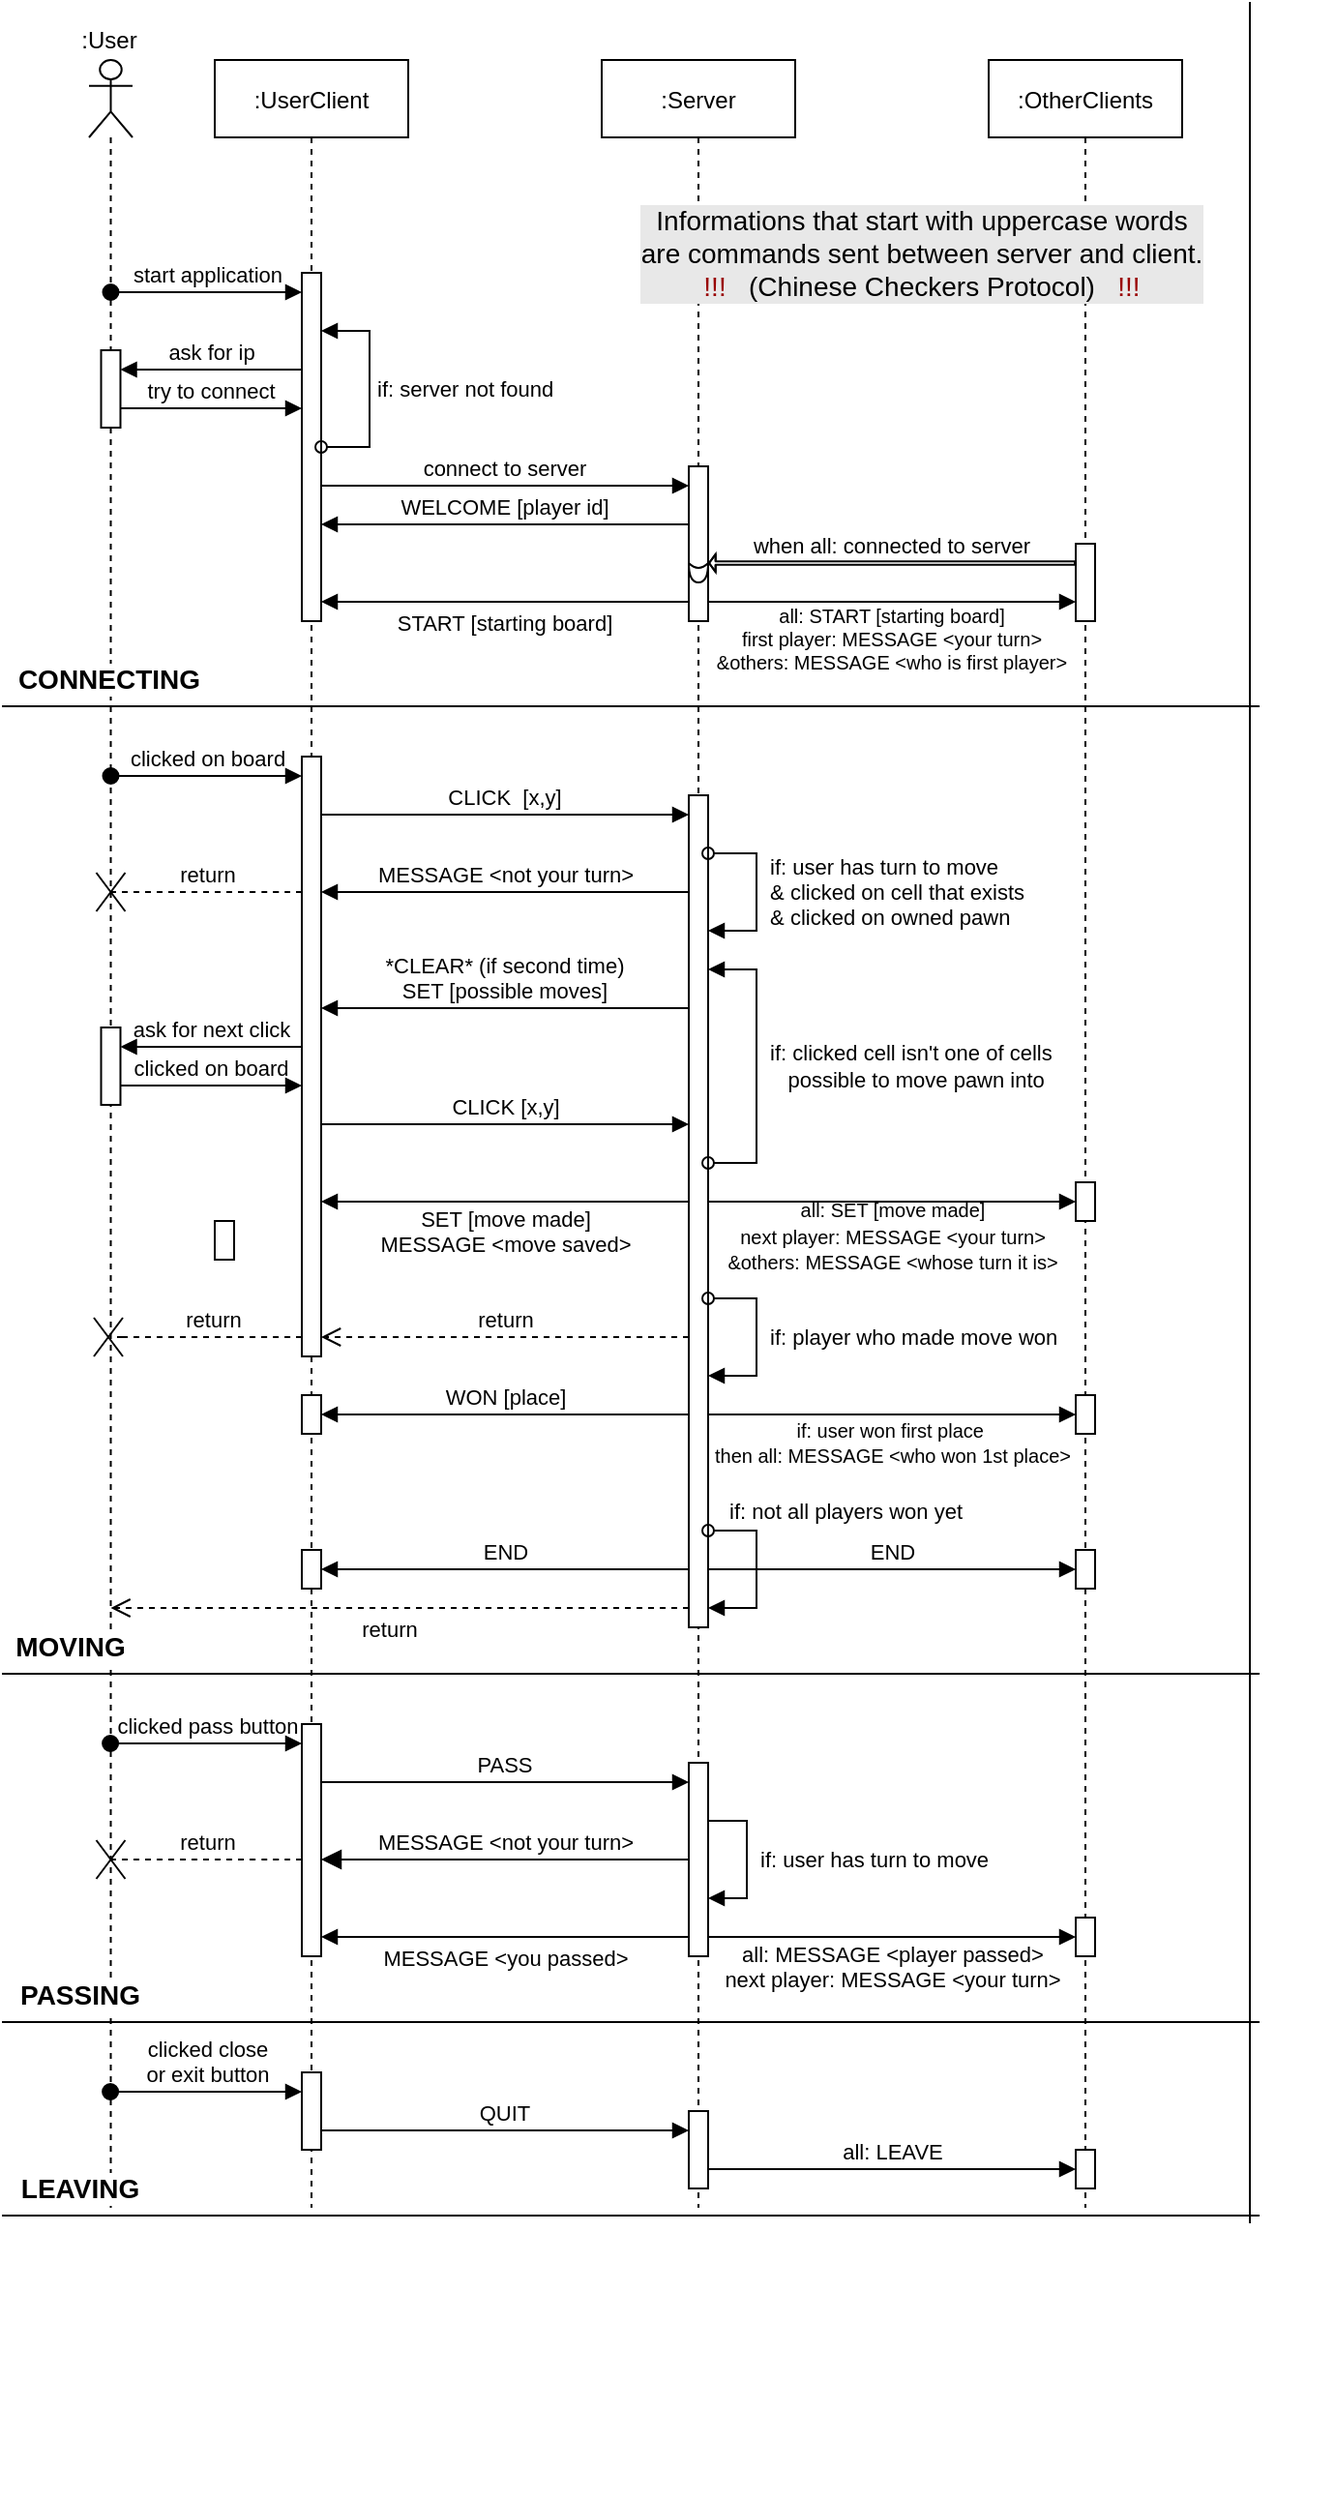 <mxfile version="14.1.9" type="device"><diagram id="kgpKYQtTHZ0yAKxKKP6v" name="Diagram"><mxGraphModel dx="1038" dy="548" grid="1" gridSize="10" guides="1" tooltips="1" connect="1" arrows="1" fold="1" page="1" pageScale="1" pageWidth="850" pageHeight="1100" math="0" shadow="0"><root><mxCell id="0"/><mxCell id="1" parent="0"/><mxCell id="3nuBFxr9cyL0pnOWT2aG-1" value=":UserClient" style="shape=umlLifeline;perimeter=lifelinePerimeter;container=1;collapsible=0;recursiveResize=0;rounded=0;shadow=0;strokeWidth=1;labelBackgroundColor=none;" parent="1" vertex="1"><mxGeometry x="110" y="30" width="100" height="1110" as="geometry"/></mxCell><mxCell id="YtdlQO0V1sA_RWwQ1ULN-25" value="" style="html=1;points=[];perimeter=orthogonalPerimeter;labelBackgroundColor=none;strokeWidth=1;" parent="3nuBFxr9cyL0pnOWT2aG-1" vertex="1"><mxGeometry x="45" y="360" width="10" height="310" as="geometry"/></mxCell><mxCell id="3nuBFxr9cyL0pnOWT2aG-2" value="" style="points=[];perimeter=orthogonalPerimeter;rounded=0;shadow=0;strokeWidth=1;labelBackgroundColor=none;" parent="3nuBFxr9cyL0pnOWT2aG-1" vertex="1"><mxGeometry x="45" y="110" width="10" height="180" as="geometry"/></mxCell><mxCell id="YtdlQO0V1sA_RWwQ1ULN-11" value="if: server not found" style="edgeStyle=orthogonalEdgeStyle;html=1;align=left;spacingLeft=2;endArrow=block;rounded=0;labelBackgroundColor=none;startArrow=oval;startFill=0;strokeWidth=1;" parent="3nuBFxr9cyL0pnOWT2aG-1" source="3nuBFxr9cyL0pnOWT2aG-2" target="3nuBFxr9cyL0pnOWT2aG-2" edge="1"><mxGeometry as="geometry"><mxPoint x="-110" y="190" as="sourcePoint"/><Array as="points"><mxPoint x="80" y="200"/><mxPoint x="80" y="140"/></Array><mxPoint x="50" y="100" as="targetPoint"/><mxPoint x="25" as="offset"/></mxGeometry></mxCell><mxCell id="jvy2CHiOlku9XKATjCdD-46" value="" style="points=[];perimeter=orthogonalPerimeter;rounded=0;shadow=0;strokeWidth=1;labelBackgroundColor=none;" parent="3nuBFxr9cyL0pnOWT2aG-1" vertex="1"><mxGeometry x="45" y="690" width="10" height="20" as="geometry"/></mxCell><mxCell id="jvy2CHiOlku9XKATjCdD-51" value="" style="points=[];perimeter=orthogonalPerimeter;rounded=0;shadow=0;strokeWidth=1;labelBackgroundColor=none;" parent="3nuBFxr9cyL0pnOWT2aG-1" vertex="1"><mxGeometry x="45" y="770" width="10" height="20" as="geometry"/></mxCell><mxCell id="3nuBFxr9cyL0pnOWT2aG-5" value=":Server" style="shape=umlLifeline;perimeter=lifelinePerimeter;container=1;collapsible=0;recursiveResize=0;rounded=0;shadow=0;strokeWidth=1;labelBackgroundColor=none;" parent="1" vertex="1"><mxGeometry x="310" y="30" width="100" height="1110" as="geometry"/></mxCell><mxCell id="3nuBFxr9cyL0pnOWT2aG-6" value="" style="points=[];perimeter=orthogonalPerimeter;rounded=0;shadow=0;strokeWidth=1;labelBackgroundColor=none;" parent="3nuBFxr9cyL0pnOWT2aG-5" vertex="1"><mxGeometry x="45" y="210" width="10" height="80" as="geometry"/></mxCell><mxCell id="jvy2CHiOlku9XKATjCdD-26" value="" style="html=1;points=[];perimeter=orthogonalPerimeter;labelBackgroundColor=none;strokeWidth=1;" parent="3nuBFxr9cyL0pnOWT2aG-5" vertex="1"><mxGeometry x="45" y="880" width="10" height="100" as="geometry"/></mxCell><mxCell id="jvy2CHiOlku9XKATjCdD-9" value="&amp;nbsp;if: user has turn to move" style="edgeStyle=orthogonalEdgeStyle;html=1;align=left;spacingLeft=2;endArrow=block;rounded=0;labelBackgroundColor=none;strokeWidth=1;" parent="3nuBFxr9cyL0pnOWT2aG-5" source="jvy2CHiOlku9XKATjCdD-26" target="jvy2CHiOlku9XKATjCdD-26" edge="1"><mxGeometry relative="1" as="geometry"><mxPoint x="50.0" y="910.05" as="sourcePoint"/><Array as="points"><mxPoint x="75" y="910"/><mxPoint x="75" y="950"/></Array><mxPoint x="50" y="950" as="targetPoint"/></mxGeometry></mxCell><mxCell id="jvy2CHiOlku9XKATjCdD-80" value="" style="html=1;points=[];perimeter=orthogonalPerimeter;labelBackgroundColor=none;strokeWidth=1;" parent="3nuBFxr9cyL0pnOWT2aG-5" vertex="1"><mxGeometry x="45" y="1060" width="10" height="40" as="geometry"/></mxCell><mxCell id="jvy2CHiOlku9XKATjCdD-86" value="" style="shape=xor;whiteSpace=wrap;html=1;labelBackgroundColor=#ffffff;strokeWidth=1;fontSize=14;direction=south;" parent="3nuBFxr9cyL0pnOWT2aG-5" vertex="1"><mxGeometry x="45" y="260" width="10" height="10" as="geometry"/></mxCell><mxCell id="YtdlQO0V1sA_RWwQ1ULN-1" value=":OtherClients" style="shape=umlLifeline;perimeter=lifelinePerimeter;container=1;collapsible=0;recursiveResize=0;rounded=0;shadow=0;strokeWidth=1;labelBackgroundColor=none;" parent="1" vertex="1"><mxGeometry x="510" y="30" width="100" height="1110" as="geometry"/></mxCell><mxCell id="YtdlQO0V1sA_RWwQ1ULN-2" value="" style="points=[];perimeter=orthogonalPerimeter;rounded=0;shadow=0;strokeWidth=1;labelBackgroundColor=none;" parent="YtdlQO0V1sA_RWwQ1ULN-1" vertex="1"><mxGeometry x="45" y="250" width="10" height="40" as="geometry"/></mxCell><mxCell id="_On1eNuMZrSfCF4nph0c-11" value="" style="points=[];perimeter=orthogonalPerimeter;rounded=0;shadow=0;strokeWidth=1;labelBackgroundColor=none;" parent="YtdlQO0V1sA_RWwQ1ULN-1" vertex="1"><mxGeometry x="45" y="580" width="10" height="20" as="geometry"/></mxCell><mxCell id="jvy2CHiOlku9XKATjCdD-10" value="MESSAGE &amp;lt;you passed&amp;gt;" style="html=1;verticalAlign=bottom;endArrow=block;labelBackgroundColor=none;strokeWidth=1;" parent="YtdlQO0V1sA_RWwQ1ULN-1" target="jvy2CHiOlku9XKATjCdD-25" edge="1"><mxGeometry y="20" width="80" relative="1" as="geometry"><mxPoint x="-155" y="970" as="sourcePoint"/><mxPoint x="-344.99" y="980.1" as="targetPoint"/><Array as="points"><mxPoint x="-330" y="970"/></Array><mxPoint as="offset"/></mxGeometry></mxCell><mxCell id="jvy2CHiOlku9XKATjCdD-25" value="" style="html=1;points=[];perimeter=orthogonalPerimeter;labelBackgroundColor=none;strokeWidth=1;" parent="YtdlQO0V1sA_RWwQ1ULN-1" vertex="1"><mxGeometry x="-355" y="860" width="10" height="120" as="geometry"/></mxCell><mxCell id="jvy2CHiOlku9XKATjCdD-19" value="MESSAGE &amp;lt;not your turn&amp;gt;" style="html=1;verticalAlign=bottom;endArrow=block;endSize=8;endFill=1;labelBackgroundColor=none;strokeWidth=1;" parent="YtdlQO0V1sA_RWwQ1ULN-1" target="jvy2CHiOlku9XKATjCdD-25" edge="1"><mxGeometry relative="1" as="geometry"><mxPoint x="-155" y="930" as="sourcePoint"/><mxPoint x="-350.0" y="930" as="targetPoint"/><Array as="points"><mxPoint x="-330" y="930"/></Array></mxGeometry></mxCell><mxCell id="jvy2CHiOlku9XKATjCdD-8" value="PASS" style="verticalAlign=bottom;endArrow=block;shadow=0;strokeWidth=1;labelBackgroundColor=none;" parent="YtdlQO0V1sA_RWwQ1ULN-1" source="jvy2CHiOlku9XKATjCdD-25" edge="1"><mxGeometry relative="1" as="geometry"><mxPoint x="-344.78" y="888.46" as="sourcePoint"/><mxPoint x="-155" y="890" as="targetPoint"/><Array as="points"><mxPoint x="-330" y="890"/></Array></mxGeometry></mxCell><mxCell id="jvy2CHiOlku9XKATjCdD-5" value="clicked pass button" style="html=1;verticalAlign=bottom;startArrow=oval;startFill=1;endArrow=block;startSize=8;labelBackgroundColor=none;strokeWidth=1;" parent="YtdlQO0V1sA_RWwQ1ULN-1" target="jvy2CHiOlku9XKATjCdD-25" edge="1"><mxGeometry width="60" relative="1" as="geometry"><mxPoint x="-453.94" y="870" as="sourcePoint"/><mxPoint x="-354.83" y="870" as="targetPoint"/><Array as="points"><mxPoint x="-370" y="870"/></Array></mxGeometry></mxCell><mxCell id="jvy2CHiOlku9XKATjCdD-24" value="return" style="html=1;verticalAlign=bottom;endArrow=none;dashed=1;endSize=8;endFill=0;labelBackgroundColor=none;strokeWidth=1;" parent="YtdlQO0V1sA_RWwQ1ULN-1" source="jvy2CHiOlku9XKATjCdD-25" edge="1"><mxGeometry relative="1" as="geometry"><mxPoint x="-357.53" y="930.34" as="sourcePoint"/><mxPoint x="-453.94" y="930" as="targetPoint"/><Array as="points"><mxPoint x="-370" y="930"/></Array></mxGeometry></mxCell><mxCell id="jvy2CHiOlku9XKATjCdD-11" value="all: MESSAGE &amp;lt;player passed&amp;gt;&lt;br&gt;next player: MESSAGE &amp;lt;your turn&amp;gt;" style="html=1;verticalAlign=bottom;endArrow=block;labelBackgroundColor=none;strokeWidth=1;" parent="YtdlQO0V1sA_RWwQ1ULN-1" target="jvy2CHiOlku9XKATjCdD-32" edge="1"><mxGeometry y="-31" width="80" relative="1" as="geometry"><mxPoint x="-145" y="970" as="sourcePoint"/><mxPoint x="50" y="970" as="targetPoint"/><Array as="points"><mxPoint x="-130" y="970"/></Array><mxPoint as="offset"/></mxGeometry></mxCell><mxCell id="jvy2CHiOlku9XKATjCdD-32" value="" style="points=[];perimeter=orthogonalPerimeter;rounded=0;shadow=0;strokeWidth=1;labelBackgroundColor=none;" parent="YtdlQO0V1sA_RWwQ1ULN-1" vertex="1"><mxGeometry x="45" y="960" width="10" height="20" as="geometry"/></mxCell><mxCell id="jvy2CHiOlku9XKATjCdD-45" value="" style="points=[];perimeter=orthogonalPerimeter;rounded=0;shadow=0;strokeWidth=1;labelBackgroundColor=none;" parent="YtdlQO0V1sA_RWwQ1ULN-1" vertex="1"><mxGeometry x="45" y="690" width="10" height="20" as="geometry"/></mxCell><mxCell id="jvy2CHiOlku9XKATjCdD-79" value="" style="points=[];perimeter=orthogonalPerimeter;rounded=0;shadow=0;strokeWidth=1;labelBackgroundColor=none;" parent="YtdlQO0V1sA_RWwQ1ULN-1" vertex="1"><mxGeometry x="45" y="1080" width="10" height="20" as="geometry"/></mxCell><mxCell id="YtdlQO0V1sA_RWwQ1ULN-7" value="ask for ip" style="html=1;verticalAlign=bottom;endArrow=block;labelBackgroundColor=none;strokeWidth=1;" parent="1" source="3nuBFxr9cyL0pnOWT2aG-2" target="YtdlQO0V1sA_RWwQ1ULN-4" edge="1"><mxGeometry width="80" relative="1" as="geometry"><mxPoint x="150" y="170" as="sourcePoint"/><mxPoint x="80" y="134" as="targetPoint"/><Array as="points"><mxPoint x="140" y="190"/></Array></mxGeometry></mxCell><mxCell id="YtdlQO0V1sA_RWwQ1ULN-8" value="start application" style="html=1;verticalAlign=bottom;startArrow=oval;startFill=1;endArrow=block;startSize=8;labelBackgroundColor=none;strokeWidth=1;" parent="1" source="YtdlQO0V1sA_RWwQ1ULN-3" target="3nuBFxr9cyL0pnOWT2aG-2" edge="1"><mxGeometry width="60" relative="1" as="geometry"><mxPoint x="60" y="100" as="sourcePoint"/><mxPoint x="140" y="100" as="targetPoint"/><Array as="points"><mxPoint x="140" y="150"/></Array></mxGeometry></mxCell><mxCell id="YtdlQO0V1sA_RWwQ1ULN-9" value="try to connect" style="verticalAlign=bottom;endArrow=block;shadow=0;strokeWidth=1;labelBackgroundColor=none;" parent="1" source="YtdlQO0V1sA_RWwQ1ULN-4" target="3nuBFxr9cyL0pnOWT2aG-2" edge="1"><mxGeometry relative="1" as="geometry"><mxPoint x="80" y="240" as="sourcePoint"/><mxPoint x="-10.0" y="220" as="targetPoint"/><Array as="points"><mxPoint x="140" y="210"/></Array></mxGeometry></mxCell><mxCell id="YtdlQO0V1sA_RWwQ1ULN-15" value="" style="group;labelBackgroundColor=none;strokeWidth=1;" parent="1" vertex="1" connectable="0"><mxGeometry x="20" y="10" width="668" height="1280" as="geometry"/></mxCell><mxCell id="YtdlQO0V1sA_RWwQ1ULN-3" value="" style="shape=umlLifeline;participant=umlActor;perimeter=lifelinePerimeter;whiteSpace=wrap;html=1;container=1;collapsible=0;recursiveResize=0;verticalAlign=top;spacingTop=36;outlineConnect=0;size=40;labelBackgroundColor=none;strokeWidth=1;" parent="YtdlQO0V1sA_RWwQ1ULN-15" vertex="1"><mxGeometry x="25" y="20" width="22.5" height="1110" as="geometry"/></mxCell><mxCell id="_On1eNuMZrSfCF4nph0c-4" value="" style="points=[];perimeter=orthogonalPerimeter;rounded=0;shadow=0;strokeWidth=1;labelBackgroundColor=none;" parent="YtdlQO0V1sA_RWwQ1ULN-3" vertex="1"><mxGeometry x="6.25" y="500" width="10" height="40" as="geometry"/></mxCell><mxCell id="YtdlQO0V1sA_RWwQ1ULN-4" value="" style="points=[];perimeter=orthogonalPerimeter;rounded=0;shadow=0;strokeWidth=1;labelBackgroundColor=none;" parent="YtdlQO0V1sA_RWwQ1ULN-3" vertex="1"><mxGeometry x="6.25" y="150" width="10" height="40" as="geometry"/></mxCell><mxCell id="jvy2CHiOlku9XKATjCdD-23" value="" style="shape=umlDestroy;whiteSpace=wrap;html=1;strokeWidth=1;fontSize=10;labelBackgroundColor=none;" parent="YtdlQO0V1sA_RWwQ1ULN-3" vertex="1"><mxGeometry x="3.75" y="920" width="15" height="20" as="geometry"/></mxCell><mxCell id="YtdlQO0V1sA_RWwQ1ULN-13" value=":User" style="text;html=1;align=center;verticalAlign=middle;resizable=0;points=[];autosize=1;labelBackgroundColor=none;strokeWidth=1;" parent="YtdlQO0V1sA_RWwQ1ULN-15" vertex="1"><mxGeometry x="15" width="40" height="20" as="geometry"/></mxCell><mxCell id="jvy2CHiOlku9XKATjCdD-20" value="CONNECTING" style="text;html=1;align=center;verticalAlign=middle;resizable=0;points=[];autosize=1;fontSize=14;labelBackgroundColor=#ffffff;fontStyle=1;strokeWidth=1;" parent="YtdlQO0V1sA_RWwQ1ULN-15" vertex="1"><mxGeometry x="-20" y="330" width="110" height="20" as="geometry"/></mxCell><mxCell id="jvy2CHiOlku9XKATjCdD-13" value="" style="shape=umlDestroy;whiteSpace=wrap;html=1;strokeWidth=1;fontSize=10;labelBackgroundColor=none;" parent="YtdlQO0V1sA_RWwQ1ULN-15" vertex="1"><mxGeometry x="28.75" y="440" width="15" height="20" as="geometry"/></mxCell><mxCell id="jvy2CHiOlku9XKATjCdD-47" value="" style="points=[];perimeter=orthogonalPerimeter;rounded=0;shadow=0;strokeWidth=1;labelBackgroundColor=none;" parent="YtdlQO0V1sA_RWwQ1ULN-15" vertex="1"><mxGeometry x="90" y="620" width="10" height="20" as="geometry"/></mxCell><mxCell id="jvy2CHiOlku9XKATjCdD-54" value="" style="points=[];perimeter=orthogonalPerimeter;rounded=0;shadow=0;strokeWidth=1;labelBackgroundColor=none;" parent="YtdlQO0V1sA_RWwQ1ULN-15" vertex="1"><mxGeometry x="535" y="790" width="10" height="20" as="geometry"/></mxCell><mxCell id="jvy2CHiOlku9XKATjCdD-17" value="" style="line;strokeWidth=1;fillColor=none;align=left;verticalAlign=middle;spacingTop=-1;spacingLeft=3;spacingRight=3;rotatable=0;labelPosition=right;points=[];portConstraint=eastwest;fontSize=10;labelBackgroundColor=none;" parent="YtdlQO0V1sA_RWwQ1ULN-15" vertex="1"><mxGeometry x="-20" y="850" width="650" height="8" as="geometry"/></mxCell><mxCell id="jvy2CHiOlku9XKATjCdD-21" value="MOVING" style="text;html=1;align=center;verticalAlign=middle;resizable=0;points=[];autosize=1;fontSize=14;labelBackgroundColor=#ffffff;fontStyle=1;strokeWidth=1;" parent="YtdlQO0V1sA_RWwQ1ULN-15" vertex="1"><mxGeometry x="-20" y="830" width="70" height="20" as="geometry"/></mxCell><mxCell id="jvy2CHiOlku9XKATjCdD-34" value="" style="line;strokeWidth=1;fillColor=none;align=left;verticalAlign=middle;spacingTop=-1;spacingLeft=3;spacingRight=3;rotatable=0;labelPosition=right;points=[];portConstraint=eastwest;fontSize=10;labelBackgroundColor=none;" parent="YtdlQO0V1sA_RWwQ1ULN-15" vertex="1"><mxGeometry x="-20" y="1030" width="650" height="8" as="geometry"/></mxCell><mxCell id="jvy2CHiOlku9XKATjCdD-33" value="PASSING" style="text;html=1;align=center;verticalAlign=middle;resizable=0;points=[];autosize=1;fontSize=14;labelBackgroundColor=#ffffff;fontStyle=1;strokeWidth=1;" parent="YtdlQO0V1sA_RWwQ1ULN-15" vertex="1"><mxGeometry x="-20" y="1010" width="80" height="20" as="geometry"/></mxCell><mxCell id="jvy2CHiOlku9XKATjCdD-73" value="" style="html=1;points=[];perimeter=orthogonalPerimeter;labelBackgroundColor=none;strokeWidth=1;" parent="YtdlQO0V1sA_RWwQ1ULN-15" vertex="1"><mxGeometry x="135" y="1060" width="10" height="40" as="geometry"/></mxCell><mxCell id="jvy2CHiOlku9XKATjCdD-76" value="clicked close&lt;br&gt;or exit button" style="html=1;verticalAlign=bottom;startArrow=oval;startFill=1;endArrow=block;startSize=8;labelBackgroundColor=none;strokeWidth=1;" parent="YtdlQO0V1sA_RWwQ1ULN-15" target="jvy2CHiOlku9XKATjCdD-73" edge="1"><mxGeometry width="60" relative="1" as="geometry"><mxPoint x="36.06" y="1070" as="sourcePoint"/><mxPoint x="-374.83" y="1040" as="targetPoint"/><Array as="points"><mxPoint x="120" y="1070"/></Array></mxGeometry></mxCell><mxCell id="jvy2CHiOlku9XKATjCdD-82" value="" style="line;strokeWidth=1;fillColor=none;align=left;verticalAlign=middle;spacingTop=-1;spacingLeft=3;spacingRight=3;rotatable=0;labelPosition=right;points=[];portConstraint=eastwest;fontSize=10;labelBackgroundColor=none;" parent="YtdlQO0V1sA_RWwQ1ULN-15" vertex="1"><mxGeometry x="-20" y="1130" width="650" height="8" as="geometry"/></mxCell><mxCell id="jvy2CHiOlku9XKATjCdD-84" value="" style="line;strokeWidth=1;fillColor=none;align=left;verticalAlign=middle;spacingTop=-1;spacingLeft=3;spacingRight=3;rotatable=0;labelPosition=right;points=[];portConstraint=eastwest;fontSize=10;labelBackgroundColor=none;direction=south;" parent="YtdlQO0V1sA_RWwQ1ULN-15" vertex="1"><mxGeometry x="590" y="-10" width="70" height="1148" as="geometry"/></mxCell><mxCell id="jvy2CHiOlku9XKATjCdD-87" value="Informations that start with uppercase words&lt;br&gt;are commands sent between server and client.&lt;br&gt;&lt;font color=&quot;#990000&quot;&gt;!!!&amp;nbsp; &amp;nbsp;&lt;/font&gt;(Chinese Checkers Protocol)&amp;nbsp; &amp;nbsp;&lt;font color=&quot;#990000&quot;&gt;!!!&lt;/font&gt;" style="text;html=1;align=center;verticalAlign=middle;resizable=0;points=[];autosize=1;fontSize=14;labelBackgroundColor=#E8E8E8;strokeWidth=1;" parent="YtdlQO0V1sA_RWwQ1ULN-15" vertex="1"><mxGeometry x="300" y="90" width="310" height="60" as="geometry"/></mxCell><mxCell id="YtdlQO0V1sA_RWwQ1ULN-17" value="connect to server" style="verticalAlign=bottom;endArrow=block;shadow=0;strokeWidth=1;labelBackgroundColor=none;" parent="1" source="3nuBFxr9cyL0pnOWT2aG-2" target="3nuBFxr9cyL0pnOWT2aG-6" edge="1"><mxGeometry relative="1" as="geometry"><mxPoint x="190" y="210.0" as="sourcePoint"/><mxPoint x="309.62" y="210.0" as="targetPoint"/><Array as="points"><mxPoint x="180" y="250"/></Array></mxGeometry></mxCell><mxCell id="YtdlQO0V1sA_RWwQ1ULN-18" value="when all: connected to server" style="verticalAlign=bottom;endArrow=block;shadow=0;strokeWidth=1;labelBackgroundColor=none;shape=flexArrow;endSize=0.783;startSize=4;width=1.714;endWidth=6.449;" parent="1" source="YtdlQO0V1sA_RWwQ1ULN-2" target="3nuBFxr9cyL0pnOWT2aG-6" edge="1"><mxGeometry relative="1" as="geometry"><mxPoint x="200.0" y="310" as="sourcePoint"/><mxPoint x="350" y="235" as="targetPoint"/><Array as="points"><mxPoint x="380" y="290"/></Array></mxGeometry></mxCell><mxCell id="YtdlQO0V1sA_RWwQ1ULN-19" value="START [starting board]" style="verticalAlign=bottom;endArrow=block;shadow=0;strokeWidth=1;labelBackgroundColor=none;" parent="1" source="3nuBFxr9cyL0pnOWT2aG-6" target="3nuBFxr9cyL0pnOWT2aG-2" edge="1"><mxGeometry x="0.0" y="20" relative="1" as="geometry"><mxPoint x="185.03" y="221.85" as="sourcePoint"/><mxPoint x="355" y="221.85" as="targetPoint"/><Array as="points"><mxPoint x="180" y="310"/></Array><mxPoint as="offset"/></mxGeometry></mxCell><mxCell id="YtdlQO0V1sA_RWwQ1ULN-20" value="all: START [starting board]&#10;first player: MESSAGE &lt;your turn&gt;&#10;&amp;others: MESSAGE &lt;who is first player&gt;" style="verticalAlign=bottom;endArrow=block;shadow=0;strokeWidth=1;fontSize=10;labelBackgroundColor=none;" parent="1" source="3nuBFxr9cyL0pnOWT2aG-6" target="YtdlQO0V1sA_RWwQ1ULN-2" edge="1"><mxGeometry y="-40" relative="1" as="geometry"><mxPoint x="355" y="269.54" as="sourcePoint"/><mxPoint x="185" y="269.54" as="targetPoint"/><Array as="points"><mxPoint x="380" y="310"/></Array><mxPoint as="offset"/></mxGeometry></mxCell><mxCell id="YtdlQO0V1sA_RWwQ1ULN-24" value="clicked on board" style="html=1;verticalAlign=bottom;startArrow=oval;startFill=1;endArrow=block;startSize=8;labelBackgroundColor=none;strokeWidth=1;" parent="1" source="YtdlQO0V1sA_RWwQ1ULN-3" target="YtdlQO0V1sA_RWwQ1ULN-25" edge="1"><mxGeometry width="60" relative="1" as="geometry"><mxPoint x="80" y="370.0" as="sourcePoint"/><mxPoint x="100" y="310" as="targetPoint"/><Array as="points"><mxPoint x="140" y="400"/></Array></mxGeometry></mxCell><mxCell id="YtdlQO0V1sA_RWwQ1ULN-27" value="return" style="html=1;verticalAlign=bottom;endArrow=none;dashed=1;endSize=8;endFill=0;labelBackgroundColor=none;strokeWidth=1;" parent="1" source="YtdlQO0V1sA_RWwQ1ULN-25" target="YtdlQO0V1sA_RWwQ1ULN-3" edge="1"><mxGeometry relative="1" as="geometry"><mxPoint x="90" y="420" as="sourcePoint"/><mxPoint x="40" y="458" as="targetPoint"/><Array as="points"><mxPoint x="140" y="460"/></Array></mxGeometry></mxCell><mxCell id="YtdlQO0V1sA_RWwQ1ULN-30" value="MESSAGE &amp;lt;not your turn&amp;gt;" style="html=1;verticalAlign=bottom;endArrow=block;endSize=6;endFill=1;labelBackgroundColor=none;strokeWidth=1;" parent="1" source="YtdlQO0V1sA_RWwQ1ULN-29" target="YtdlQO0V1sA_RWwQ1ULN-25" edge="1"><mxGeometry relative="1" as="geometry"><mxPoint x="330" y="460" as="sourcePoint"/><mxPoint x="230" y="460" as="targetPoint"/><Array as="points"><mxPoint x="180" y="460"/></Array></mxGeometry></mxCell><mxCell id="YtdlQO0V1sA_RWwQ1ULN-31" value="CLICK  [x,y]" style="verticalAlign=bottom;endArrow=block;shadow=0;strokeWidth=1;labelBackgroundColor=none;" parent="1" source="YtdlQO0V1sA_RWwQ1ULN-25" target="YtdlQO0V1sA_RWwQ1ULN-29" edge="1"><mxGeometry relative="1" as="geometry"><mxPoint x="185" y="350.0" as="sourcePoint"/><mxPoint x="355" y="350.0" as="targetPoint"/><Array as="points"><mxPoint x="180" y="420"/></Array></mxGeometry></mxCell><mxCell id="YtdlQO0V1sA_RWwQ1ULN-32" value="WELCOME [player id]" style="verticalAlign=bottom;endArrow=block;shadow=0;strokeWidth=1;labelBackgroundColor=none;" parent="1" source="3nuBFxr9cyL0pnOWT2aG-6" target="3nuBFxr9cyL0pnOWT2aG-2" edge="1"><mxGeometry relative="1" as="geometry"><mxPoint x="185" y="228.96" as="sourcePoint"/><mxPoint x="355" y="228.96" as="targetPoint"/><Array as="points"><mxPoint x="180" y="270"/></Array></mxGeometry></mxCell><mxCell id="_On1eNuMZrSfCF4nph0c-1" value="*CLEAR* (if second time)&#10;SET [possible moves]" style="verticalAlign=bottom;endArrow=block;shadow=0;strokeWidth=1;labelBackgroundColor=none;" parent="1" source="YtdlQO0V1sA_RWwQ1ULN-29" target="YtdlQO0V1sA_RWwQ1ULN-25" edge="1"><mxGeometry relative="1" as="geometry"><mxPoint x="330" y="520" as="sourcePoint"/><mxPoint x="190" y="520" as="targetPoint"/><Array as="points"><mxPoint x="180" y="520"/></Array><mxPoint as="offset"/></mxGeometry></mxCell><mxCell id="_On1eNuMZrSfCF4nph0c-5" value="CLICK [x,y]" style="html=1;verticalAlign=bottom;endArrow=block;labelBackgroundColor=none;strokeWidth=1;" parent="1" source="YtdlQO0V1sA_RWwQ1ULN-25" target="YtdlQO0V1sA_RWwQ1ULN-29" edge="1"><mxGeometry width="80" relative="1" as="geometry"><mxPoint x="220" y="580" as="sourcePoint"/><mxPoint x="320" y="580" as="targetPoint"/><Array as="points"><mxPoint x="180" y="580"/></Array></mxGeometry></mxCell><mxCell id="_On1eNuMZrSfCF4nph0c-9" value="SET [move made]&lt;br&gt;MESSAGE &amp;lt;move saved&amp;gt;" style="html=1;verticalAlign=bottom;endArrow=block;labelBackgroundColor=none;strokeWidth=1;" parent="1" source="YtdlQO0V1sA_RWwQ1ULN-29" target="YtdlQO0V1sA_RWwQ1ULN-25" edge="1"><mxGeometry x="0.0" y="31" width="80" relative="1" as="geometry"><mxPoint x="300" y="630" as="sourcePoint"/><mxPoint x="230" y="630" as="targetPoint"/><Array as="points"><mxPoint x="180" y="620"/></Array><mxPoint as="offset"/></mxGeometry></mxCell><mxCell id="_On1eNuMZrSfCF4nph0c-10" value="&lt;font style=&quot;font-size: 10px&quot;&gt;all: SET [move made]&lt;br&gt;next player: MESSAGE &amp;lt;your turn&amp;gt;&lt;br&gt;&amp;amp;others: MESSAGE &amp;lt;whose turn it is&amp;gt;&lt;/font&gt;" style="html=1;verticalAlign=bottom;endArrow=block;labelBackgroundColor=none;strokeWidth=1;" parent="1" source="YtdlQO0V1sA_RWwQ1ULN-29" target="_On1eNuMZrSfCF4nph0c-11" edge="1"><mxGeometry y="-40" width="80" relative="1" as="geometry"><mxPoint x="420" y="640" as="sourcePoint"/><mxPoint x="510" y="603" as="targetPoint"/><Array as="points"><mxPoint x="380" y="620"/></Array><mxPoint as="offset"/></mxGeometry></mxCell><mxCell id="_On1eNuMZrSfCF4nph0c-3" value="clicked on board" style="verticalAlign=bottom;endArrow=block;shadow=0;strokeWidth=1;labelBackgroundColor=none;" parent="1" source="_On1eNuMZrSfCF4nph0c-4" target="YtdlQO0V1sA_RWwQ1ULN-25" edge="1"><mxGeometry relative="1" as="geometry"><mxPoint x="50" y="560" as="sourcePoint"/><mxPoint x="155.0" y="575.815" as="targetPoint"/><Array as="points"><mxPoint x="140" y="560"/></Array></mxGeometry></mxCell><mxCell id="_On1eNuMZrSfCF4nph0c-2" value="ask for next click" style="html=1;verticalAlign=bottom;endArrow=block;labelBackgroundColor=none;strokeWidth=1;" parent="1" source="YtdlQO0V1sA_RWwQ1ULN-25" target="_On1eNuMZrSfCF4nph0c-4" edge="1"><mxGeometry width="80" relative="1" as="geometry"><mxPoint x="155.0" y="535.895" as="sourcePoint"/><mxPoint x="80" y="534" as="targetPoint"/><Array as="points"><mxPoint x="140" y="540"/></Array></mxGeometry></mxCell><mxCell id="jvy2CHiOlku9XKATjCdD-16" value="" style="line;strokeWidth=1;fillColor=none;align=left;verticalAlign=middle;spacingTop=-1;spacingLeft=3;spacingRight=3;rotatable=0;labelPosition=right;points=[];portConstraint=eastwest;fontSize=10;labelBackgroundColor=none;" parent="1" vertex="1"><mxGeometry y="360" width="650" height="8" as="geometry"/></mxCell><mxCell id="YtdlQO0V1sA_RWwQ1ULN-29" value="" style="points=[];perimeter=orthogonalPerimeter;rounded=0;shadow=0;strokeWidth=1;labelBackgroundColor=none;" parent="1" vertex="1"><mxGeometry x="355" y="410" width="10" height="430" as="geometry"/></mxCell><mxCell id="YtdlQO0V1sA_RWwQ1ULN-28" value="&amp;nbsp;if: user has turn to move&lt;br&gt;&amp;nbsp;&amp;amp; clicked on cell that exists&lt;br&gt;&amp;nbsp;&amp;amp; clicked on owned pawn" style="edgeStyle=orthogonalEdgeStyle;html=1;align=left;spacingLeft=2;endArrow=block;rounded=0;labelBackgroundColor=none;startArrow=oval;startFill=0;strokeWidth=1;" parent="1" source="YtdlQO0V1sA_RWwQ1ULN-29" target="YtdlQO0V1sA_RWwQ1ULN-29" edge="1"><mxGeometry relative="1" as="geometry"><mxPoint x="430" y="390" as="sourcePoint"/><Array as="points"><mxPoint x="390" y="440"/><mxPoint x="390" y="480"/></Array><mxPoint x="450" y="540" as="targetPoint"/><mxPoint as="offset"/></mxGeometry></mxCell><mxCell id="_On1eNuMZrSfCF4nph0c-6" value="&amp;nbsp;if: clicked cell isn't one of cells&lt;br&gt;&amp;nbsp; &amp;nbsp; possible to move pawn into" style="edgeStyle=orthogonalEdgeStyle;html=1;align=left;spacingLeft=2;endArrow=block;rounded=0;labelBackgroundColor=none;startArrow=oval;startFill=0;strokeWidth=1;" parent="1" source="YtdlQO0V1sA_RWwQ1ULN-29" target="YtdlQO0V1sA_RWwQ1ULN-29" edge="1"><mxGeometry relative="1" as="geometry"><mxPoint x="375" y="590" as="sourcePoint"/><Array as="points"><mxPoint x="390" y="600"/><mxPoint x="390" y="500"/></Array><mxPoint x="375" y="500" as="targetPoint"/></mxGeometry></mxCell><mxCell id="jvy2CHiOlku9XKATjCdD-35" value="&amp;nbsp;if: player who made move won" style="edgeStyle=orthogonalEdgeStyle;html=1;align=left;spacingLeft=2;endArrow=block;rounded=0;labelBackgroundColor=none;startArrow=oval;startFill=0;strokeWidth=1;" parent="1" source="YtdlQO0V1sA_RWwQ1ULN-29" target="YtdlQO0V1sA_RWwQ1ULN-29" edge="1"><mxGeometry relative="1" as="geometry"><mxPoint x="390" y="790.004" as="sourcePoint"/><Array as="points"><mxPoint x="390" y="670"/><mxPoint x="390" y="710"/></Array><mxPoint x="390" y="690.004" as="targetPoint"/></mxGeometry></mxCell><mxCell id="jvy2CHiOlku9XKATjCdD-36" value="" style="html=1;verticalAlign=bottom;endArrow=none;dashed=1;endSize=8;endFill=0;labelBackgroundColor=none;strokeWidth=1;" parent="1" source="jvy2CHiOlku9XKATjCdD-38" target="YtdlQO0V1sA_RWwQ1ULN-3" edge="1"><mxGeometry relative="1" as="geometry"><mxPoint x="158.94" y="720" as="sourcePoint"/><mxPoint x="60.0" y="720" as="targetPoint"/><Array as="points"/></mxGeometry></mxCell><mxCell id="jvy2CHiOlku9XKATjCdD-38" value="" style="shape=umlDestroy;whiteSpace=wrap;html=1;strokeWidth=1;fontSize=10;labelBackgroundColor=none;" parent="1" vertex="1"><mxGeometry x="47.5" y="680" width="15" height="20" as="geometry"/></mxCell><mxCell id="jvy2CHiOlku9XKATjCdD-39" value="return" style="html=1;verticalAlign=bottom;endArrow=none;dashed=1;endSize=8;endFill=0;labelBackgroundColor=none;strokeWidth=1;" parent="1" source="YtdlQO0V1sA_RWwQ1ULN-25" target="jvy2CHiOlku9XKATjCdD-38" edge="1"><mxGeometry relative="1" as="geometry"><mxPoint x="155.0" y="690" as="sourcePoint"/><mxPoint x="56.06" y="690" as="targetPoint"/><Array as="points"><mxPoint x="144" y="690"/></Array></mxGeometry></mxCell><mxCell id="jvy2CHiOlku9XKATjCdD-40" value="return" style="html=1;verticalAlign=bottom;endArrow=open;dashed=1;endSize=8;endFill=0;labelBackgroundColor=none;strokeWidth=1;" parent="1" source="YtdlQO0V1sA_RWwQ1ULN-29" target="YtdlQO0V1sA_RWwQ1ULN-25" edge="1"><mxGeometry relative="1" as="geometry"><mxPoint x="165.0" y="700" as="sourcePoint"/><mxPoint x="190" y="720" as="targetPoint"/><Array as="points"><mxPoint x="190" y="690"/></Array></mxGeometry></mxCell><mxCell id="jvy2CHiOlku9XKATjCdD-44" value="&lt;font style=&quot;font-size: 10px&quot;&gt;if: user won first place&amp;nbsp;&lt;br&gt;then all: MESSAGE &amp;lt;who won 1st place&amp;gt;&lt;br&gt;&lt;/font&gt;" style="html=1;verticalAlign=bottom;endArrow=block;labelBackgroundColor=none;strokeWidth=1;" parent="1" source="YtdlQO0V1sA_RWwQ1ULN-29" target="jvy2CHiOlku9XKATjCdD-45" edge="1"><mxGeometry y="-30" width="80" relative="1" as="geometry"><mxPoint x="370" y="760" as="sourcePoint"/><mxPoint x="530" y="730" as="targetPoint"/><Array as="points"><mxPoint x="385" y="730"/></Array><mxPoint as="offset"/></mxGeometry></mxCell><mxCell id="jvy2CHiOlku9XKATjCdD-43" value="WON [place]" style="html=1;verticalAlign=bottom;endArrow=block;labelBackgroundColor=none;strokeWidth=1;" parent="1" source="YtdlQO0V1sA_RWwQ1ULN-29" target="jvy2CHiOlku9XKATjCdD-46" edge="1"><mxGeometry width="80" relative="1" as="geometry"><mxPoint x="360" y="760" as="sourcePoint"/><mxPoint x="170" y="730" as="targetPoint"/><Array as="points"><mxPoint x="185" y="730"/></Array><mxPoint as="offset"/></mxGeometry></mxCell><mxCell id="jvy2CHiOlku9XKATjCdD-50" value="&amp;nbsp;if: not all players won yet" style="edgeStyle=orthogonalEdgeStyle;html=1;align=left;spacingLeft=2;endArrow=block;rounded=0;labelBackgroundColor=none;startArrow=oval;startFill=0;strokeWidth=1;" parent="1" source="YtdlQO0V1sA_RWwQ1ULN-29" target="YtdlQO0V1sA_RWwQ1ULN-29" edge="1"><mxGeometry x="-0.909" y="10" relative="1" as="geometry"><mxPoint x="375" y="680.029" as="sourcePoint"/><Array as="points"><mxPoint x="390" y="790"/><mxPoint x="390" y="830"/></Array><mxPoint x="375" y="720.029" as="targetPoint"/><mxPoint as="offset"/></mxGeometry></mxCell><mxCell id="jvy2CHiOlku9XKATjCdD-52" value="END" style="html=1;verticalAlign=bottom;endArrow=block;labelBackgroundColor=none;strokeWidth=1;" parent="1" source="YtdlQO0V1sA_RWwQ1ULN-29" target="jvy2CHiOlku9XKATjCdD-51" edge="1"><mxGeometry width="80" relative="1" as="geometry"><mxPoint x="355" y="780" as="sourcePoint"/><mxPoint x="170" y="780" as="targetPoint"/><Array as="points"><mxPoint x="185" y="810"/></Array><mxPoint as="offset"/></mxGeometry></mxCell><mxCell id="jvy2CHiOlku9XKATjCdD-55" value="END" style="html=1;verticalAlign=bottom;endArrow=block;labelBackgroundColor=none;strokeWidth=1;" parent="1" source="YtdlQO0V1sA_RWwQ1ULN-29" target="jvy2CHiOlku9XKATjCdD-54" edge="1"><mxGeometry width="80" relative="1" as="geometry"><mxPoint x="755" y="780" as="sourcePoint"/><mxPoint x="570" y="780" as="targetPoint"/><Array as="points"><mxPoint x="390" y="810"/></Array><mxPoint as="offset"/></mxGeometry></mxCell><mxCell id="jvy2CHiOlku9XKATjCdD-75" value="QUIT" style="verticalAlign=bottom;endArrow=block;shadow=0;strokeWidth=1;labelBackgroundColor=none;" parent="1" source="jvy2CHiOlku9XKATjCdD-73" target="jvy2CHiOlku9XKATjCdD-80" edge="1"><mxGeometry relative="1" as="geometry"><mxPoint x="-344.78" y="1068.46" as="sourcePoint"/><mxPoint x="355" y="1100" as="targetPoint"/><Array as="points"><mxPoint x="180" y="1100"/></Array></mxGeometry></mxCell><mxCell id="jvy2CHiOlku9XKATjCdD-78" value="all: LEAVE" style="html=1;verticalAlign=bottom;endArrow=block;labelBackgroundColor=none;strokeWidth=1;" parent="1" source="jvy2CHiOlku9XKATjCdD-80" target="jvy2CHiOlku9XKATjCdD-79" edge="1"><mxGeometry width="80" relative="1" as="geometry"><mxPoint x="365" y="1180" as="sourcePoint"/><mxPoint x="50" y="1150" as="targetPoint"/><Array as="points"><mxPoint x="380" y="1120"/></Array><mxPoint as="offset"/></mxGeometry></mxCell><mxCell id="jvy2CHiOlku9XKATjCdD-81" value="return" style="html=1;verticalAlign=bottom;endArrow=open;dashed=1;endSize=8;endFill=0;labelBackgroundColor=none;strokeWidth=1;" parent="1" source="YtdlQO0V1sA_RWwQ1ULN-29" target="YtdlQO0V1sA_RWwQ1ULN-3" edge="1"><mxGeometry x="0.037" y="20" relative="1" as="geometry"><mxPoint x="365" y="700" as="sourcePoint"/><mxPoint x="175" y="700" as="targetPoint"/><Array as="points"><mxPoint x="190" y="830"/></Array><mxPoint as="offset"/></mxGeometry></mxCell><mxCell id="jvy2CHiOlku9XKATjCdD-83" value="LEAVING" style="text;html=1;align=center;verticalAlign=middle;resizable=0;points=[];autosize=1;fontSize=14;labelBackgroundColor=#ffffff;fontStyle=1;strokeWidth=1;" parent="1" vertex="1"><mxGeometry y="1120" width="80" height="20" as="geometry"/></mxCell></root></mxGraphModel></diagram></mxfile>